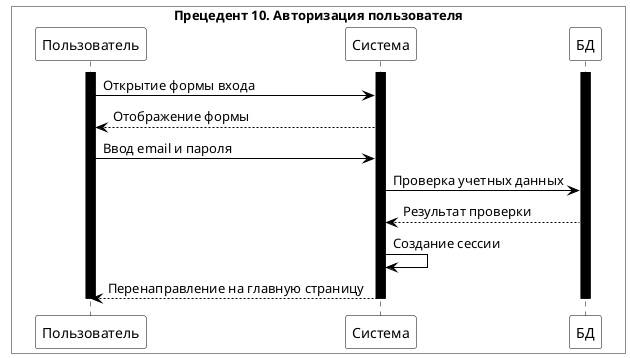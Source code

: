 @startuml
skinparam sequence {
    ArrowColor Black
    ActorBorderColor Black
    LifeLineBorderColor Black
    LifeLineBackgroundColor Black
    ParticipantBorderColor Black
    ParticipantBackgroundColor White
    ParticipantFontColor Black
}

skinparam ParticipantPadding 20
skinparam BoxPadding 10

box "Прецедент 10. Авторизация пользователя" #White
participant "Пользователь" as User #White
participant "Система" as System #White
participant "БД" as DB #White
end box

activate User #Black
activate System #Black
activate DB #Black

User -> System: Открытие формы входа
System --> User: Отображение формы
User -> System: Ввод email и пароля
System -> DB: Проверка учетных данных
DB --> System: Результат проверки
System -> System: Создание сессии
System --> User: Перенаправление на главную страницу

deactivate DB
deactivate System
deactivate User

@enduml

